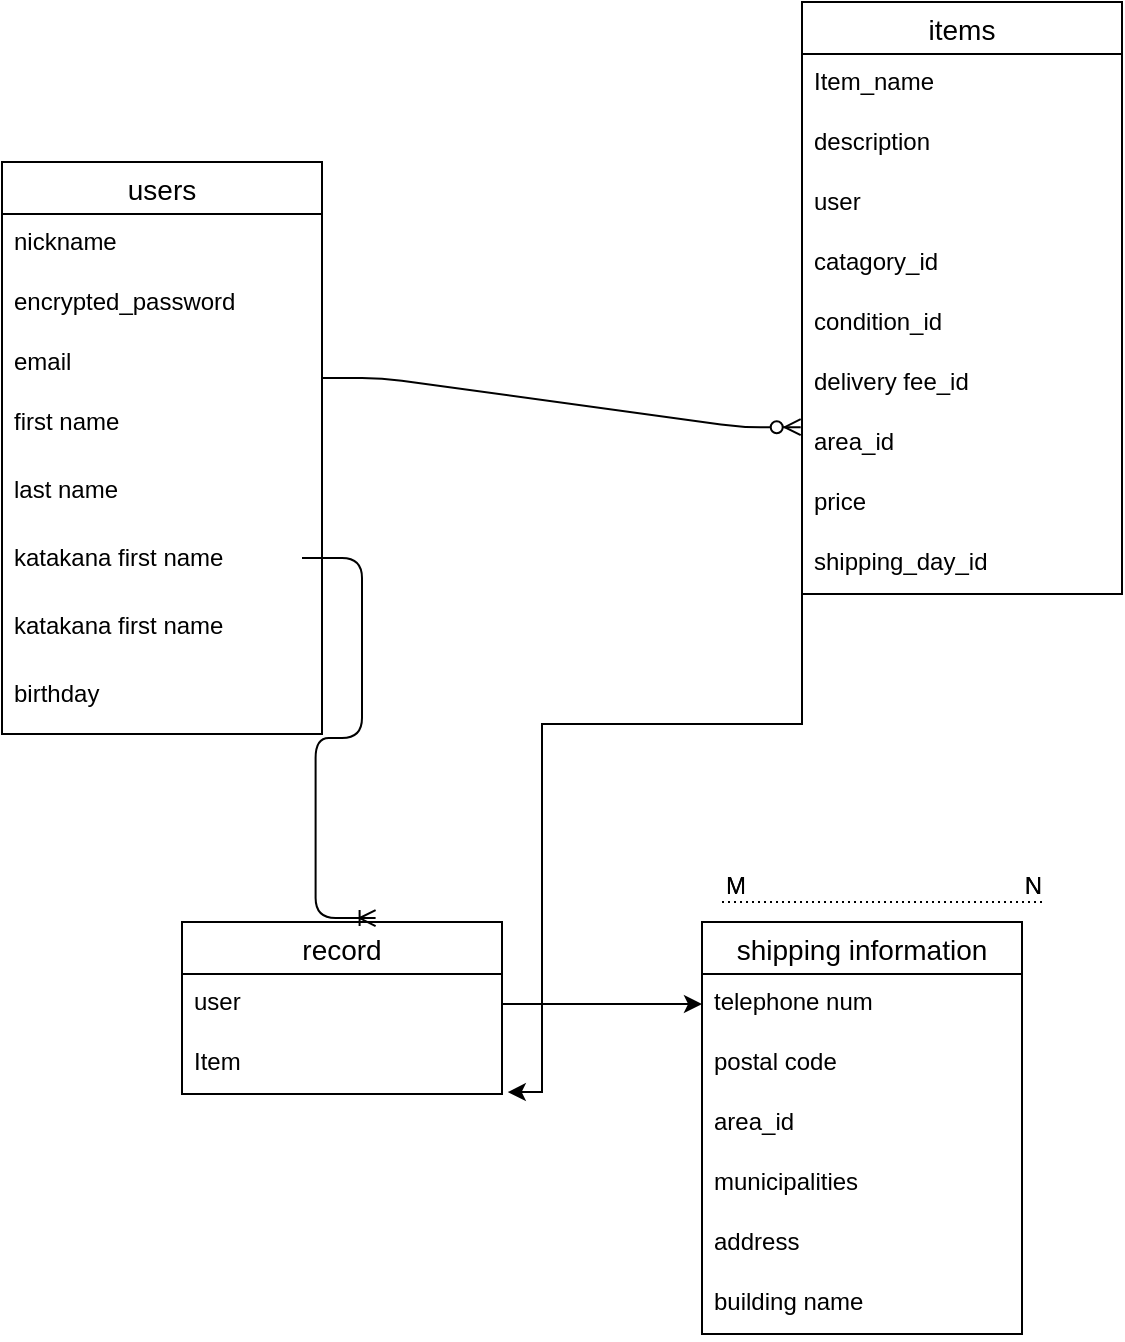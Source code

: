 <mxfile>
    <diagram id="lyL_aNxdVXRfDGAhbVzK" name="ページ1">
        <mxGraphModel dx="166" dy="674" grid="1" gridSize="10" guides="0" tooltips="1" connect="1" arrows="1" fold="1" page="1" pageScale="1" pageWidth="827" pageHeight="1169" math="0" shadow="0">
            <root>
                <mxCell id="0"/>
                <mxCell id="1" parent="0"/>
                <mxCell id="50" value="users" style="swimlane;fontStyle=0;childLayout=stackLayout;horizontal=1;startSize=26;horizontalStack=0;resizeParent=1;resizeParentMax=0;resizeLast=0;collapsible=1;marginBottom=0;align=center;fontSize=14;" vertex="1" parent="1">
                    <mxGeometry x="50" y="200" width="160" height="286" as="geometry">
                        <mxRectangle x="80" y="260" width="70" height="26" as="alternateBounds"/>
                    </mxGeometry>
                </mxCell>
                <mxCell id="51" value="nickname" style="text;strokeColor=none;fillColor=none;spacingLeft=4;spacingRight=4;overflow=hidden;rotatable=0;points=[[0,0.5],[1,0.5]];portConstraint=eastwest;fontSize=12;" vertex="1" parent="50">
                    <mxGeometry y="26" width="160" height="30" as="geometry"/>
                </mxCell>
                <mxCell id="74" value="encrypted_password" style="text;strokeColor=none;fillColor=none;spacingLeft=4;spacingRight=4;overflow=hidden;rotatable=0;points=[[0,0.5],[1,0.5]];portConstraint=eastwest;fontSize=12;" vertex="1" parent="50">
                    <mxGeometry y="56" width="160" height="30" as="geometry"/>
                </mxCell>
                <mxCell id="52" value="email" style="text;strokeColor=none;fillColor=none;spacingLeft=4;spacingRight=4;overflow=hidden;rotatable=0;points=[[0,0.5],[1,0.5]];portConstraint=eastwest;fontSize=12;" vertex="1" parent="50">
                    <mxGeometry y="86" width="160" height="30" as="geometry"/>
                </mxCell>
                <mxCell id="53" value="first name&#10;&#10;" style="text;strokeColor=none;fillColor=none;spacingLeft=4;spacingRight=4;overflow=hidden;rotatable=0;points=[[0,0.5],[1,0.5]];portConstraint=eastwest;fontSize=12;" vertex="1" parent="50">
                    <mxGeometry y="116" width="160" height="34" as="geometry"/>
                </mxCell>
                <mxCell id="108" value="last name&#10;" style="text;strokeColor=none;fillColor=none;spacingLeft=4;spacingRight=4;overflow=hidden;rotatable=0;points=[[0,0.5],[1,0.5]];portConstraint=eastwest;fontSize=12;" vertex="1" parent="50">
                    <mxGeometry y="150" width="160" height="34" as="geometry"/>
                </mxCell>
                <mxCell id="109" value="katakana first name&#10;&#10;" style="text;strokeColor=none;fillColor=none;spacingLeft=4;spacingRight=4;overflow=hidden;rotatable=0;points=[[0,0.5],[1,0.5]];portConstraint=eastwest;fontSize=12;" vertex="1" parent="50">
                    <mxGeometry y="184" width="160" height="34" as="geometry"/>
                </mxCell>
                <mxCell id="110" value="katakana first name&#10;&#10;" style="text;strokeColor=none;fillColor=none;spacingLeft=4;spacingRight=4;overflow=hidden;rotatable=0;points=[[0,0.5],[1,0.5]];portConstraint=eastwest;fontSize=12;" vertex="1" parent="50">
                    <mxGeometry y="218" width="160" height="34" as="geometry"/>
                </mxCell>
                <mxCell id="76" value="birthday" style="text;strokeColor=none;fillColor=none;spacingLeft=4;spacingRight=4;overflow=hidden;rotatable=0;points=[[0,0.5],[1,0.5]];portConstraint=eastwest;fontSize=12;" vertex="1" parent="50">
                    <mxGeometry y="252" width="160" height="34" as="geometry"/>
                </mxCell>
                <mxCell id="54" value="items" style="swimlane;fontStyle=0;childLayout=stackLayout;horizontal=1;startSize=26;horizontalStack=0;resizeParent=1;resizeParentMax=0;resizeLast=0;collapsible=1;marginBottom=0;align=center;fontSize=14;" vertex="1" parent="1">
                    <mxGeometry x="450" y="120" width="160" height="296" as="geometry"/>
                </mxCell>
                <mxCell id="78" value="Item_name" style="text;strokeColor=none;fillColor=none;spacingLeft=4;spacingRight=4;overflow=hidden;rotatable=0;points=[[0,0.5],[1,0.5]];portConstraint=eastwest;fontSize=12;" vertex="1" parent="54">
                    <mxGeometry y="26" width="160" height="30" as="geometry"/>
                </mxCell>
                <mxCell id="80" value="description" style="text;strokeColor=none;fillColor=none;spacingLeft=4;spacingRight=4;overflow=hidden;rotatable=0;points=[[0,0.5],[1,0.5]];portConstraint=eastwest;fontSize=12;" vertex="1" parent="54">
                    <mxGeometry y="56" width="160" height="30" as="geometry"/>
                </mxCell>
                <mxCell id="81" value="user" style="text;strokeColor=none;fillColor=none;spacingLeft=4;spacingRight=4;overflow=hidden;rotatable=0;points=[[0,0.5],[1,0.5]];portConstraint=eastwest;fontSize=12;" vertex="1" parent="54">
                    <mxGeometry y="86" width="160" height="30" as="geometry"/>
                </mxCell>
                <mxCell id="82" value="catagory_id" style="text;strokeColor=none;fillColor=none;spacingLeft=4;spacingRight=4;overflow=hidden;rotatable=0;points=[[0,0.5],[1,0.5]];portConstraint=eastwest;fontSize=12;" vertex="1" parent="54">
                    <mxGeometry y="116" width="160" height="30" as="geometry"/>
                </mxCell>
                <mxCell id="83" value="condition_id" style="text;strokeColor=none;fillColor=none;spacingLeft=4;spacingRight=4;overflow=hidden;rotatable=0;points=[[0,0.5],[1,0.5]];portConstraint=eastwest;fontSize=12;" vertex="1" parent="54">
                    <mxGeometry y="146" width="160" height="30" as="geometry"/>
                </mxCell>
                <mxCell id="84" value="delivery fee_id" style="text;strokeColor=none;fillColor=none;spacingLeft=4;spacingRight=4;overflow=hidden;rotatable=0;points=[[0,0.5],[1,0.5]];portConstraint=eastwest;fontSize=12;" vertex="1" parent="54">
                    <mxGeometry y="176" width="160" height="30" as="geometry"/>
                </mxCell>
                <mxCell id="56" value="area_id" style="text;strokeColor=none;fillColor=none;spacingLeft=4;spacingRight=4;overflow=hidden;rotatable=0;points=[[0,0.5],[1,0.5]];portConstraint=eastwest;fontSize=12;" vertex="1" parent="54">
                    <mxGeometry y="206" width="160" height="30" as="geometry"/>
                </mxCell>
                <mxCell id="111" value="price" style="text;strokeColor=none;fillColor=none;spacingLeft=4;spacingRight=4;overflow=hidden;rotatable=0;points=[[0,0.5],[1,0.5]];portConstraint=eastwest;fontSize=12;" vertex="1" parent="54">
                    <mxGeometry y="236" width="160" height="30" as="geometry"/>
                </mxCell>
                <mxCell id="57" value="shipping_day_id" style="text;strokeColor=none;fillColor=none;spacingLeft=4;spacingRight=4;overflow=hidden;rotatable=0;points=[[0,0.5],[1,0.5]];portConstraint=eastwest;fontSize=12;" vertex="1" parent="54">
                    <mxGeometry y="266" width="160" height="30" as="geometry"/>
                </mxCell>
                <mxCell id="77" value="" style="edgeStyle=entityRelationEdgeStyle;fontSize=12;html=1;endArrow=ERzeroToMany;endFill=1;entryX=-0.004;entryY=0.22;entryDx=0;entryDy=0;entryPerimeter=0;" edge="1" parent="1" target="56">
                    <mxGeometry width="100" height="100" relative="1" as="geometry">
                        <mxPoint x="210" y="308" as="sourcePoint"/>
                        <mxPoint x="400" y="271" as="targetPoint"/>
                    </mxGeometry>
                </mxCell>
                <mxCell id="86" value="record" style="swimlane;fontStyle=0;childLayout=stackLayout;horizontal=1;startSize=26;horizontalStack=0;resizeParent=1;resizeParentMax=0;resizeLast=0;collapsible=1;marginBottom=0;align=center;fontSize=14;" vertex="1" parent="1">
                    <mxGeometry x="140" y="580" width="160" height="86" as="geometry"/>
                </mxCell>
                <mxCell id="87" value="user" style="text;strokeColor=none;fillColor=none;spacingLeft=4;spacingRight=4;overflow=hidden;rotatable=0;points=[[0,0.5],[1,0.5]];portConstraint=eastwest;fontSize=12;" vertex="1" parent="86">
                    <mxGeometry y="26" width="160" height="30" as="geometry"/>
                </mxCell>
                <mxCell id="106" value="Item " style="text;strokeColor=none;fillColor=none;spacingLeft=4;spacingRight=4;overflow=hidden;rotatable=0;points=[[0,0.5],[1,0.5]];portConstraint=eastwest;fontSize=12;" vertex="1" parent="86">
                    <mxGeometry y="56" width="160" height="30" as="geometry"/>
                </mxCell>
                <mxCell id="90" value="shipping information" style="swimlane;fontStyle=0;childLayout=stackLayout;horizontal=1;startSize=26;horizontalStack=0;resizeParent=1;resizeParentMax=0;resizeLast=0;collapsible=1;marginBottom=0;align=center;fontSize=14;" vertex="1" parent="1">
                    <mxGeometry x="400" y="580" width="160" height="206" as="geometry"/>
                </mxCell>
                <mxCell id="91" value="telephone num" style="text;strokeColor=none;fillColor=none;spacingLeft=4;spacingRight=4;overflow=hidden;rotatable=0;points=[[0,0.5],[1,0.5]];portConstraint=eastwest;fontSize=12;" vertex="1" parent="90">
                    <mxGeometry y="26" width="160" height="30" as="geometry"/>
                </mxCell>
                <mxCell id="92" value="postal code" style="text;strokeColor=none;fillColor=none;spacingLeft=4;spacingRight=4;overflow=hidden;rotatable=0;points=[[0,0.5],[1,0.5]];portConstraint=eastwest;fontSize=12;" vertex="1" parent="90">
                    <mxGeometry y="56" width="160" height="30" as="geometry"/>
                </mxCell>
                <mxCell id="94" value="area_id" style="text;strokeColor=none;fillColor=none;spacingLeft=4;spacingRight=4;overflow=hidden;rotatable=0;points=[[0,0.5],[1,0.5]];portConstraint=eastwest;fontSize=12;" vertex="1" parent="90">
                    <mxGeometry y="86" width="160" height="30" as="geometry"/>
                </mxCell>
                <mxCell id="95" value="municipalities" style="text;strokeColor=none;fillColor=none;spacingLeft=4;spacingRight=4;overflow=hidden;rotatable=0;points=[[0,0.5],[1,0.5]];portConstraint=eastwest;fontSize=12;" vertex="1" parent="90">
                    <mxGeometry y="116" width="160" height="30" as="geometry"/>
                </mxCell>
                <mxCell id="96" value="address" style="text;strokeColor=none;fillColor=none;spacingLeft=4;spacingRight=4;overflow=hidden;rotatable=0;points=[[0,0.5],[1,0.5]];portConstraint=eastwest;fontSize=12;" vertex="1" parent="90">
                    <mxGeometry y="146" width="160" height="30" as="geometry"/>
                </mxCell>
                <mxCell id="93" value="building name" style="text;strokeColor=none;fillColor=none;spacingLeft=4;spacingRight=4;overflow=hidden;rotatable=0;points=[[0,0.5],[1,0.5]];portConstraint=eastwest;fontSize=12;" vertex="1" parent="90">
                    <mxGeometry y="176" width="160" height="30" as="geometry"/>
                </mxCell>
                <mxCell id="97" value="" style="endArrow=none;html=1;rounded=0;dashed=1;dashPattern=1 2;" edge="1" parent="1">
                    <mxGeometry relative="1" as="geometry">
                        <mxPoint x="410" y="570" as="sourcePoint"/>
                        <mxPoint x="570" y="570" as="targetPoint"/>
                    </mxGeometry>
                </mxCell>
                <mxCell id="98" value="M" style="resizable=0;html=1;align=left;verticalAlign=bottom;" connectable="0" vertex="1" parent="97">
                    <mxGeometry x="-1" relative="1" as="geometry"/>
                </mxCell>
                <mxCell id="99" value="N" style="resizable=0;html=1;align=right;verticalAlign=bottom;" connectable="0" vertex="1" parent="97">
                    <mxGeometry x="1" relative="1" as="geometry"/>
                </mxCell>
                <mxCell id="100" value="" style="endArrow=none;html=1;rounded=0;dashed=1;dashPattern=1 2;" edge="1" parent="1">
                    <mxGeometry relative="1" as="geometry">
                        <mxPoint x="410" y="570" as="sourcePoint"/>
                        <mxPoint x="570" y="570" as="targetPoint"/>
                    </mxGeometry>
                </mxCell>
                <mxCell id="101" value="M" style="resizable=0;html=1;align=left;verticalAlign=bottom;" connectable="0" vertex="1" parent="100">
                    <mxGeometry x="-1" relative="1" as="geometry"/>
                </mxCell>
                <mxCell id="102" value="N" style="resizable=0;html=1;align=right;verticalAlign=bottom;" connectable="0" vertex="1" parent="100">
                    <mxGeometry x="1" relative="1" as="geometry"/>
                </mxCell>
                <mxCell id="103" value="" style="edgeStyle=entityRelationEdgeStyle;fontSize=12;html=1;endArrow=ERoneToMany;entryX=0.605;entryY=-0.023;entryDx=0;entryDy=0;entryPerimeter=0;" edge="1" parent="1" target="86">
                    <mxGeometry width="100" height="100" relative="1" as="geometry">
                        <mxPoint x="200" y="398" as="sourcePoint"/>
                        <mxPoint x="300" y="298" as="targetPoint"/>
                    </mxGeometry>
                </mxCell>
                <mxCell id="105" style="edgeStyle=orthogonalEdgeStyle;rounded=0;orthogonalLoop=1;jettySize=auto;html=1;exitX=0;exitY=0.5;exitDx=0;exitDy=0;entryX=1.018;entryY=-0.033;entryDx=0;entryDy=0;entryPerimeter=0;" edge="1" parent="1" source="57">
                    <mxGeometry relative="1" as="geometry">
                        <mxPoint x="302.88" y="665.01" as="targetPoint"/>
                        <Array as="points">
                            <mxPoint x="320" y="481"/>
                            <mxPoint x="320" y="665"/>
                        </Array>
                    </mxGeometry>
                </mxCell>
                <mxCell id="107" style="edgeStyle=orthogonalEdgeStyle;rounded=0;orthogonalLoop=1;jettySize=auto;html=1;exitX=1;exitY=0.5;exitDx=0;exitDy=0;entryX=0;entryY=0.5;entryDx=0;entryDy=0;" edge="1" parent="1" source="87" target="91">
                    <mxGeometry relative="1" as="geometry"/>
                </mxCell>
            </root>
        </mxGraphModel>
    </diagram>
</mxfile>